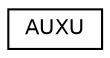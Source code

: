 digraph G
{
  edge [fontname="Helvetica",fontsize="10",labelfontname="Helvetica",labelfontsize="10"];
  node [fontname="Helvetica",fontsize="10",shape=record];
  rankdir=LR;
  Node1 [label="AUXU",height=0.2,width=0.4,color="black", fillcolor="white", style="filled",URL="$unionAUXU.html"];
}
